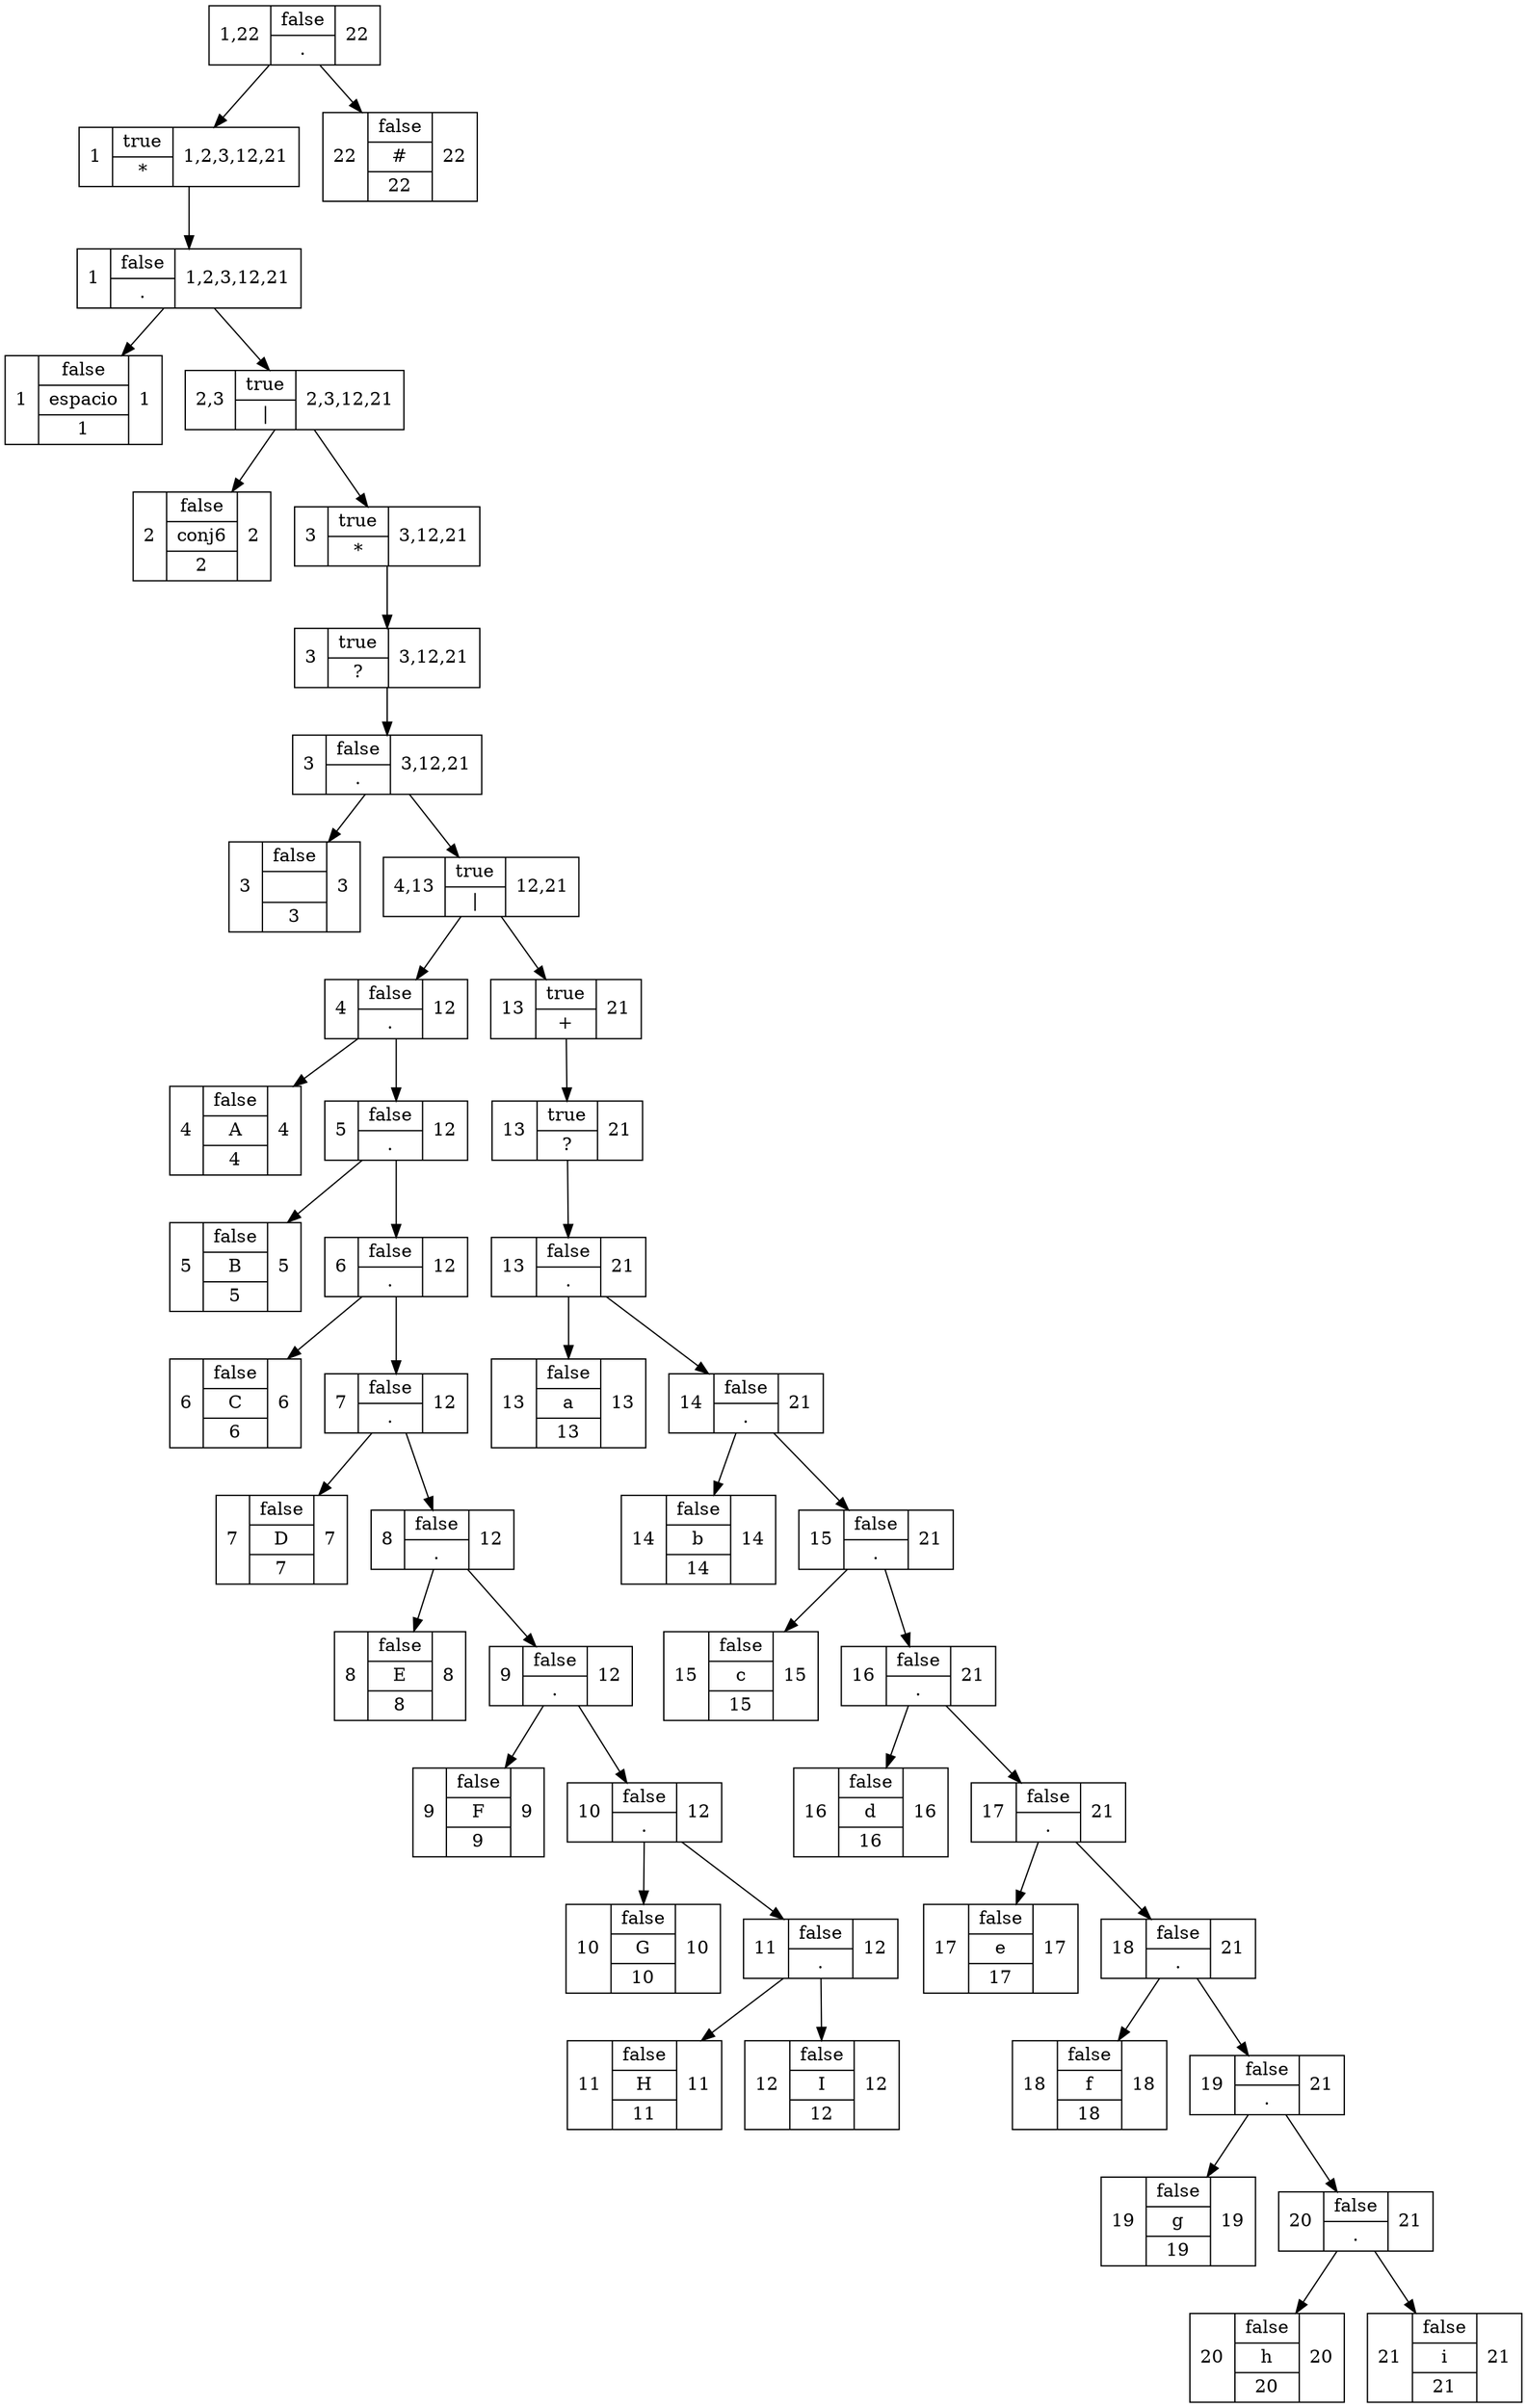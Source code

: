 digraph G{
node [shape=record];

nodo97[label="1,22|{false|\.}|22"];
nodo97->nodo95
nodo97->nodo96
nodo95[label="1|{true|\*}|1,2,3,12,21"];
nodo95->nodo94
nodo94[label="1|{false|\.}|1,2,3,12,21"];
nodo94->nodo50
nodo94->nodo93
nodo50[label="1|{false|espacio|1}|1"];
nodo93[label="2,3|{true|\|}|2,3,12,21"];
nodo93->nodo51
nodo93->nodo92
nodo51[label="2|{false|{conj6}|2}|2"];
nodo92[label="3|{true|\*}|3,12,21"];
nodo92->nodo91
nodo91[label="3|{true|\?}|3,12,21"];
nodo91->nodo90
nodo90[label="3|{false|\.}|3,12,21"];
nodo90->nodo52
nodo90->nodo89
nodo52[label="3|{false|\n|3}|3"];
nodo89[label="4,13|{true|\|}|12,21"];
nodo89->nodo69
nodo89->nodo88
nodo69[label="4|{false|\.}|12"];
nodo69->nodo53
nodo69->nodo68
nodo53[label="4|{false|A|4}|4"];
nodo68[label="5|{false|\.}|12"];
nodo68->nodo54
nodo68->nodo67
nodo54[label="5|{false|B|5}|5"];
nodo67[label="6|{false|\.}|12"];
nodo67->nodo55
nodo67->nodo66
nodo55[label="6|{false|C|6}|6"];
nodo66[label="7|{false|\.}|12"];
nodo66->nodo56
nodo66->nodo65
nodo56[label="7|{false|D|7}|7"];
nodo65[label="8|{false|\.}|12"];
nodo65->nodo57
nodo65->nodo64
nodo57[label="8|{false|E|8}|8"];
nodo64[label="9|{false|\.}|12"];
nodo64->nodo58
nodo64->nodo63
nodo58[label="9|{false|F|9}|9"];
nodo63[label="10|{false|\.}|12"];
nodo63->nodo59
nodo63->nodo62
nodo59[label="10|{false|G|10}|10"];
nodo62[label="11|{false|\.}|12"];
nodo62->nodo60
nodo62->nodo61
nodo60[label="11|{false|H|11}|11"];
nodo61[label="12|{false|I|12}|12"];
nodo88[label="13|{true|\+}|21"];
nodo88->nodo87
nodo87[label="13|{true|\?}|21"];
nodo87->nodo86
nodo86[label="13|{false|\.}|21"];
nodo86->nodo70
nodo86->nodo85
nodo70[label="13|{false|a|13}|13"];
nodo85[label="14|{false|\.}|21"];
nodo85->nodo71
nodo85->nodo84
nodo71[label="14|{false|b|14}|14"];
nodo84[label="15|{false|\.}|21"];
nodo84->nodo72
nodo84->nodo83
nodo72[label="15|{false|c|15}|15"];
nodo83[label="16|{false|\.}|21"];
nodo83->nodo73
nodo83->nodo82
nodo73[label="16|{false|d|16}|16"];
nodo82[label="17|{false|\.}|21"];
nodo82->nodo74
nodo82->nodo81
nodo74[label="17|{false|e|17}|17"];
nodo81[label="18|{false|\.}|21"];
nodo81->nodo75
nodo81->nodo80
nodo75[label="18|{false|f|18}|18"];
nodo80[label="19|{false|\.}|21"];
nodo80->nodo76
nodo80->nodo79
nodo76[label="19|{false|g|19}|19"];
nodo79[label="20|{false|\.}|21"];
nodo79->nodo77
nodo79->nodo78
nodo77[label="20|{false|h|20}|20"];
nodo78[label="21|{false|i|21}|21"];
nodo96[label="22|{false|#|22}|22"];

}
